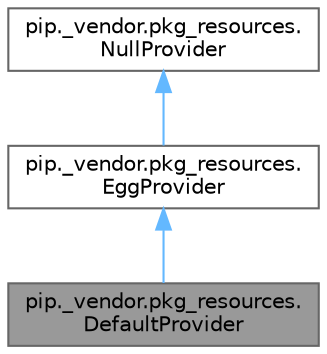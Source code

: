 digraph "pip._vendor.pkg_resources.DefaultProvider"
{
 // LATEX_PDF_SIZE
  bgcolor="transparent";
  edge [fontname=Helvetica,fontsize=10,labelfontname=Helvetica,labelfontsize=10];
  node [fontname=Helvetica,fontsize=10,shape=box,height=0.2,width=0.4];
  Node1 [id="Node000001",label="pip._vendor.pkg_resources.\lDefaultProvider",height=0.2,width=0.4,color="gray40", fillcolor="grey60", style="filled", fontcolor="black",tooltip=" "];
  Node2 -> Node1 [id="edge3_Node000001_Node000002",dir="back",color="steelblue1",style="solid",tooltip=" "];
  Node2 [id="Node000002",label="pip._vendor.pkg_resources.\lEggProvider",height=0.2,width=0.4,color="gray40", fillcolor="white", style="filled",URL="$d1/ded/classpip_1_1__vendor_1_1pkg__resources_1_1EggProvider.html",tooltip=" "];
  Node3 -> Node2 [id="edge4_Node000002_Node000003",dir="back",color="steelblue1",style="solid",tooltip=" "];
  Node3 [id="Node000003",label="pip._vendor.pkg_resources.\lNullProvider",height=0.2,width=0.4,color="gray40", fillcolor="white", style="filled",URL="$d3/d2e/classpip_1_1__vendor_1_1pkg__resources_1_1NullProvider.html",tooltip=" "];
}
